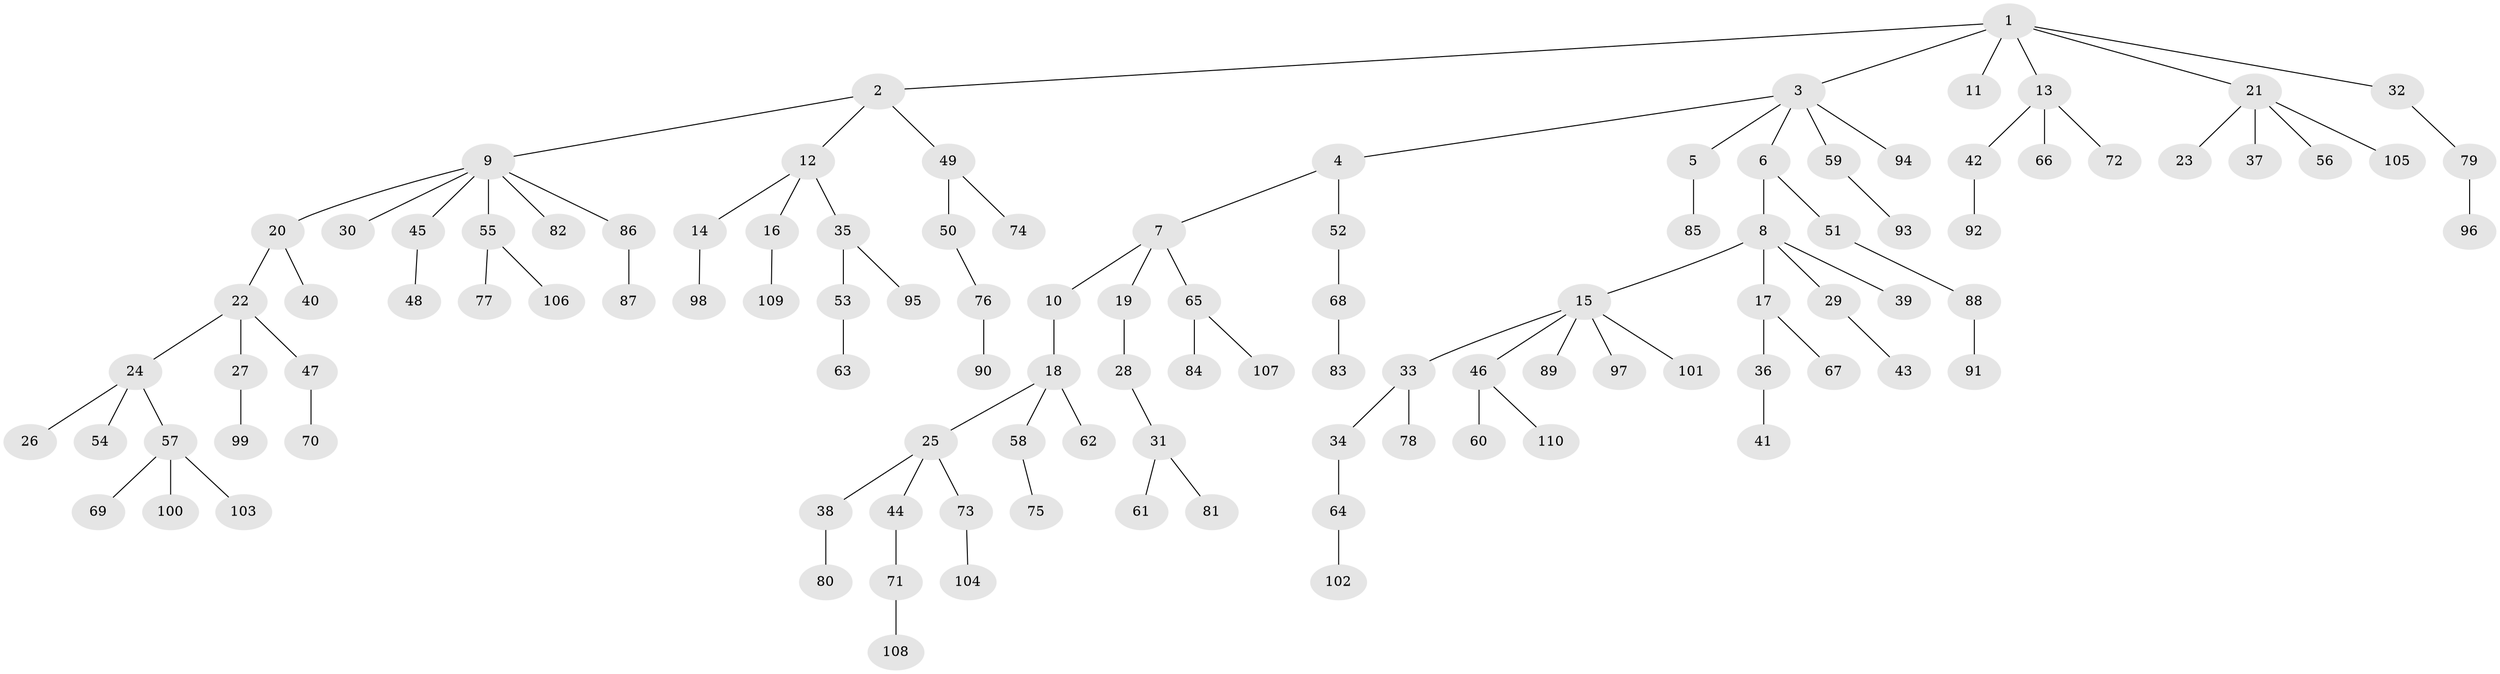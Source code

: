 // coarse degree distribution, {2: 0.21212121212121213, 1: 0.6818181818181818, 10: 0.015151515151515152, 5: 0.015151515151515152, 4: 0.015151515151515152, 3: 0.030303030303030304, 9: 0.015151515151515152, 23: 0.015151515151515152}
// Generated by graph-tools (version 1.1) at 2025/56/03/04/25 21:56:57]
// undirected, 110 vertices, 109 edges
graph export_dot {
graph [start="1"]
  node [color=gray90,style=filled];
  1;
  2;
  3;
  4;
  5;
  6;
  7;
  8;
  9;
  10;
  11;
  12;
  13;
  14;
  15;
  16;
  17;
  18;
  19;
  20;
  21;
  22;
  23;
  24;
  25;
  26;
  27;
  28;
  29;
  30;
  31;
  32;
  33;
  34;
  35;
  36;
  37;
  38;
  39;
  40;
  41;
  42;
  43;
  44;
  45;
  46;
  47;
  48;
  49;
  50;
  51;
  52;
  53;
  54;
  55;
  56;
  57;
  58;
  59;
  60;
  61;
  62;
  63;
  64;
  65;
  66;
  67;
  68;
  69;
  70;
  71;
  72;
  73;
  74;
  75;
  76;
  77;
  78;
  79;
  80;
  81;
  82;
  83;
  84;
  85;
  86;
  87;
  88;
  89;
  90;
  91;
  92;
  93;
  94;
  95;
  96;
  97;
  98;
  99;
  100;
  101;
  102;
  103;
  104;
  105;
  106;
  107;
  108;
  109;
  110;
  1 -- 2;
  1 -- 3;
  1 -- 11;
  1 -- 13;
  1 -- 21;
  1 -- 32;
  2 -- 9;
  2 -- 12;
  2 -- 49;
  3 -- 4;
  3 -- 5;
  3 -- 6;
  3 -- 59;
  3 -- 94;
  4 -- 7;
  4 -- 52;
  5 -- 85;
  6 -- 8;
  6 -- 51;
  7 -- 10;
  7 -- 19;
  7 -- 65;
  8 -- 15;
  8 -- 17;
  8 -- 29;
  8 -- 39;
  9 -- 20;
  9 -- 30;
  9 -- 45;
  9 -- 55;
  9 -- 82;
  9 -- 86;
  10 -- 18;
  12 -- 14;
  12 -- 16;
  12 -- 35;
  13 -- 42;
  13 -- 66;
  13 -- 72;
  14 -- 98;
  15 -- 33;
  15 -- 46;
  15 -- 89;
  15 -- 97;
  15 -- 101;
  16 -- 109;
  17 -- 36;
  17 -- 67;
  18 -- 25;
  18 -- 58;
  18 -- 62;
  19 -- 28;
  20 -- 22;
  20 -- 40;
  21 -- 23;
  21 -- 37;
  21 -- 56;
  21 -- 105;
  22 -- 24;
  22 -- 27;
  22 -- 47;
  24 -- 26;
  24 -- 54;
  24 -- 57;
  25 -- 38;
  25 -- 44;
  25 -- 73;
  27 -- 99;
  28 -- 31;
  29 -- 43;
  31 -- 61;
  31 -- 81;
  32 -- 79;
  33 -- 34;
  33 -- 78;
  34 -- 64;
  35 -- 53;
  35 -- 95;
  36 -- 41;
  38 -- 80;
  42 -- 92;
  44 -- 71;
  45 -- 48;
  46 -- 60;
  46 -- 110;
  47 -- 70;
  49 -- 50;
  49 -- 74;
  50 -- 76;
  51 -- 88;
  52 -- 68;
  53 -- 63;
  55 -- 77;
  55 -- 106;
  57 -- 69;
  57 -- 100;
  57 -- 103;
  58 -- 75;
  59 -- 93;
  64 -- 102;
  65 -- 84;
  65 -- 107;
  68 -- 83;
  71 -- 108;
  73 -- 104;
  76 -- 90;
  79 -- 96;
  86 -- 87;
  88 -- 91;
}
